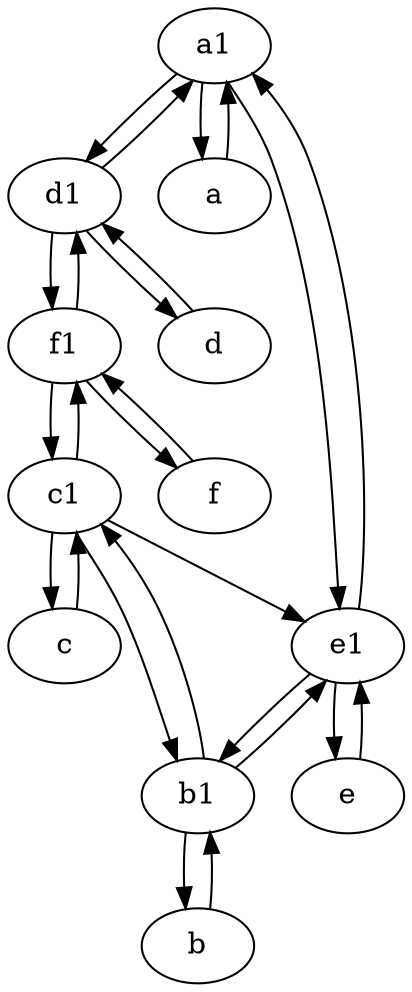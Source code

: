 digraph  {
	a1 [pos="40,15!"];
	d [pos="20,30!"];
	d1 [pos="25,30!"];
	b [pos="50,20!"];
	a [pos="40,10!"];
	e1 [pos="25,45!"];
	f [pos="15,45!"];
	c [pos="20,10!"];
	e [pos="30,50!"];
	c1 [pos="30,15!"];
	f1;
	b1 [pos="45,20!"];
	a1 -> e1;
	f1 -> d1;
	d1 -> d;
	c1 -> f1;
	b1 -> e1;
	c1 -> b1;
	a -> a1;
	f1 -> f;
	c1 -> c;
	e1 -> e;
	b -> b1;
	e1 -> a1;
	f -> f1;
	a1 -> a;
	d1 -> f1;
	d -> d1;
	b1 -> c1;
	c -> c1;
	d1 -> a1;
	e1 -> b1;
	e -> e1;
	b1 -> b;
	c1 -> e1;
	a1 -> d1;
	f1 -> c1;

	}